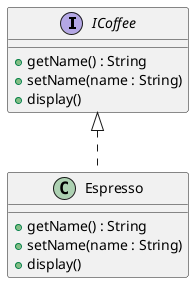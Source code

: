 @startuml
interface ICoffee {
  + getName() : String
  + setName(name : String)
  + display()
}

class Espresso {
  + getName() : String
  + setName(name : String)
  + display()
}

ICoffee <|.. Espresso
@enduml
